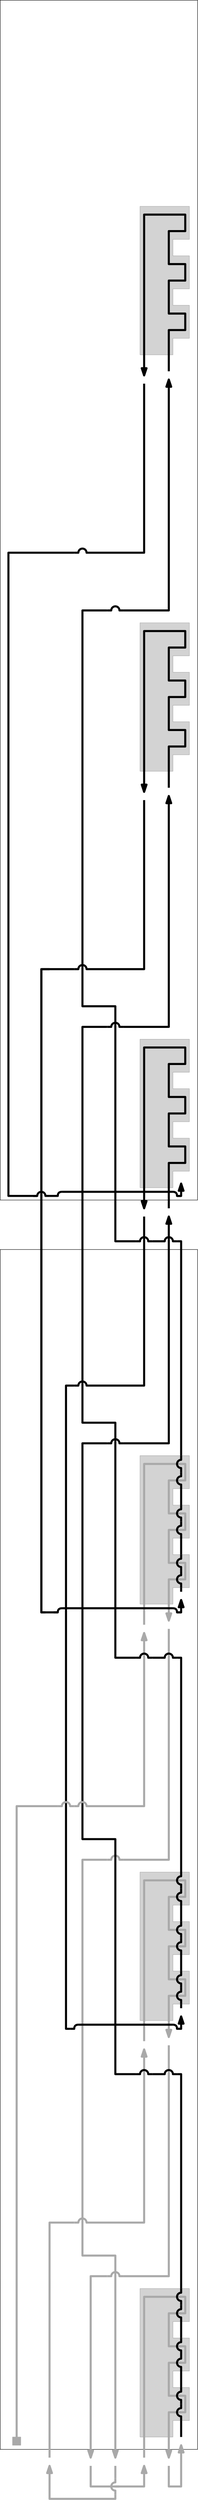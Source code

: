 <?xml version="1.0"?>
<!DOCTYPE ipe SYSTEM "ipe.dtd">
<ipe version="70206" creator="Ipe 7.2.9">
<info created="D:20190411230737" modified="D:20190411233514"/>
<ipestyle name="basic">
<symbol name="arrow/arc(spx)">
<path stroke="sym-stroke" fill="sym-stroke" pen="sym-pen">
0 0 m
-1 0.333 l
-1 -0.333 l
h
</path>
</symbol>
<symbol name="arrow/farc(spx)">
<path stroke="sym-stroke" fill="white" pen="sym-pen">
0 0 m
-1 0.333 l
-1 -0.333 l
h
</path>
</symbol>
<symbol name="arrow/ptarc(spx)">
<path stroke="sym-stroke" fill="sym-stroke" pen="sym-pen">
0 0 m
-1 0.333 l
-0.8 0 l
-1 -0.333 l
h
</path>
</symbol>
<symbol name="arrow/fptarc(spx)">
<path stroke="sym-stroke" fill="white" pen="sym-pen">
0 0 m
-1 0.333 l
-0.8 0 l
-1 -0.333 l
h
</path>
</symbol>
<symbol name="mark/circle(sx)" transformations="translations">
<path fill="sym-stroke">
0.6 0 0 0.6 0 0 e
0.4 0 0 0.4 0 0 e
</path>
</symbol>
<symbol name="mark/disk(sx)" transformations="translations">
<path fill="sym-stroke">
0.6 0 0 0.6 0 0 e
</path>
</symbol>
<symbol name="mark/fdisk(sfx)" transformations="translations">
<group>
<path fill="sym-fill">
0.5 0 0 0.5 0 0 e
</path>
<path fill="sym-stroke" fillrule="eofill">
0.6 0 0 0.6 0 0 e
0.4 0 0 0.4 0 0 e
</path>
</group>
</symbol>
<symbol name="mark/box(sx)" transformations="translations">
<path fill="sym-stroke" fillrule="eofill">
-0.6 -0.6 m
0.6 -0.6 l
0.6 0.6 l
-0.6 0.6 l
h
-0.4 -0.4 m
0.4 -0.4 l
0.4 0.4 l
-0.4 0.4 l
h
</path>
</symbol>
<symbol name="mark/square(sx)" transformations="translations">
<path fill="sym-stroke">
-0.6 -0.6 m
0.6 -0.6 l
0.6 0.6 l
-0.6 0.6 l
h
</path>
</symbol>
<symbol name="mark/fsquare(sfx)" transformations="translations">
<group>
<path fill="sym-fill">
-0.5 -0.5 m
0.5 -0.5 l
0.5 0.5 l
-0.5 0.5 l
h
</path>
<path fill="sym-stroke" fillrule="eofill">
-0.6 -0.6 m
0.6 -0.6 l
0.6 0.6 l
-0.6 0.6 l
h
-0.4 -0.4 m
0.4 -0.4 l
0.4 0.4 l
-0.4 0.4 l
h
</path>
</group>
</symbol>
<symbol name="mark/cross(sx)" transformations="translations">
<group>
<path fill="sym-stroke">
-0.43 -0.57 m
0.57 0.43 l
0.43 0.57 l
-0.57 -0.43 l
h
</path>
<path fill="sym-stroke">
-0.43 0.57 m
0.57 -0.43 l
0.43 -0.57 l
-0.57 0.43 l
h
</path>
</group>
</symbol>
<symbol name="arrow/fnormal(spx)">
<path stroke="sym-stroke" fill="white" pen="sym-pen">
0 0 m
-1 0.333 l
-1 -0.333 l
h
</path>
</symbol>
<symbol name="arrow/pointed(spx)">
<path stroke="sym-stroke" fill="sym-stroke" pen="sym-pen">
0 0 m
-1 0.333 l
-0.8 0 l
-1 -0.333 l
h
</path>
</symbol>
<symbol name="arrow/fpointed(spx)">
<path stroke="sym-stroke" fill="white" pen="sym-pen">
0 0 m
-1 0.333 l
-0.8 0 l
-1 -0.333 l
h
</path>
</symbol>
<symbol name="arrow/linear(spx)">
<path stroke="sym-stroke" pen="sym-pen">
-1 0.333 m
0 0 l
-1 -0.333 l
</path>
</symbol>
<symbol name="arrow/fdouble(spx)">
<path stroke="sym-stroke" fill="white" pen="sym-pen">
0 0 m
-1 0.333 l
-1 -0.333 l
h
-1 0 m
-2 0.333 l
-2 -0.333 l
h
</path>
</symbol>
<symbol name="arrow/double(spx)">
<path stroke="sym-stroke" fill="sym-stroke" pen="sym-pen">
0 0 m
-1 0.333 l
-1 -0.333 l
h
-1 0 m
-2 0.333 l
-2 -0.333 l
h
</path>
</symbol>
<pen name="heavier" value="0.8"/>
<pen name="fat" value="1.2"/>
<pen name="ultrafat" value="2"/>
<symbolsize name="large" value="5"/>
<symbolsize name="small" value="2"/>
<symbolsize name="tiny" value="1.1"/>
<arrowsize name="large" value="10"/>
<arrowsize name="small" value="5"/>
<arrowsize name="tiny" value="3"/>
<color name="red" value="1 0 0"/>
<color name="green" value="0 1 0"/>
<color name="blue" value="0 0 1"/>
<color name="yellow" value="1 1 0"/>
<color name="orange" value="1 0.647 0"/>
<color name="gold" value="1 0.843 0"/>
<color name="purple" value="0.627 0.125 0.941"/>
<color name="gray" value="0.745"/>
<color name="brown" value="0.647 0.165 0.165"/>
<color name="navy" value="0 0 0.502"/>
<color name="pink" value="1 0.753 0.796"/>
<color name="seagreen" value="0.18 0.545 0.341"/>
<color name="turquoise" value="0.251 0.878 0.816"/>
<color name="violet" value="0.933 0.51 0.933"/>
<color name="darkblue" value="0 0 0.545"/>
<color name="darkcyan" value="0 0.545 0.545"/>
<color name="darkgray" value="0.663"/>
<color name="darkgreen" value="0 0.392 0"/>
<color name="darkmagenta" value="0.545 0 0.545"/>
<color name="darkorange" value="1 0.549 0"/>
<color name="darkred" value="0.545 0 0"/>
<color name="lightblue" value="0.678 0.847 0.902"/>
<color name="lightcyan" value="0.878 1 1"/>
<color name="lightgray" value="0.827"/>
<color name="lightgreen" value="0.565 0.933 0.565"/>
<color name="lightyellow" value="1 1 0.878"/>
<color name="orange2" value="1 0.7 0"/>
<dashstyle name="dashed" value="[4] 0"/>
<dashstyle name="dotted" value="[1 3] 0"/>
<dashstyle name="dash dotted" value="[4 2 1 2] 0"/>
<dashstyle name="dash dot dotted" value="[4 2 1 2 1 2] 0"/>
<textsize name="large" value="\large"/>
<textsize name="small" value="\small"/>
<textsize name="tiny" value="\tiny"/>
<textsize name="Large" value="\Large"/>
<textsize name="LARGE" value="\LARGE"/>
<textsize name="huge" value="\huge"/>
<textsize name="Huge" value="\Huge"/>
<textsize name="footnote" value="\footnotesize"/>
<textstyle name="center" begin="\begin{center}" end="\end{center}"/>
<textstyle name="itemize" begin="\begin{itemize}" end="\end{itemize}"/>
<textstyle name="item" begin="\begin{itemize}\item{}" end="\end{itemize}"/>
<gridsize name="4 pts" value="4"/>
<gridsize name="8 pts (~3 mm)" value="8"/>
<gridsize name="16 pts (~6 mm)" value="16"/>
<gridsize name="32 pts (~12 mm)" value="32"/>
<gridsize name="10 pts (~3.5 mm)" value="10"/>
<gridsize name="20 pts (~7 mm)" value="20"/>
<gridsize name="14 pts (~5 mm)" value="14"/>
<gridsize name="28 pts (~10 mm)" value="28"/>
<gridsize name="56 pts (~20 mm)" value="56"/>
<anglesize name="90 deg" value="90"/>
<anglesize name="60 deg" value="60"/>
<anglesize name="45 deg" value="45"/>
<anglesize name="30 deg" value="30"/>
<anglesize name="22.5 deg" value="22.5"/>
<opacity name="10%" value="0.1"/>
<opacity name="30%" value="0.3"/>
<opacity name="50%" value="0.5"/>
<opacity name="75%" value="0.75"/>
<tiling name="falling" angle="-60" step="4" width="1"/>
<tiling name="rising" angle="30" step="4" width="1"/>
</ipestyle>
<ipestyle name="tall">
<layout paper="4096 8192" origin="0 0" frame="4096 8192"/>
</ipestyle>
<page>
<layer name="alpha"/>
<view layers="alpha" active="alpha"/>
<path layer="alpha" matrix="1 0 0 1 -1216 -1172" stroke="darkgray" pen="ultrafat" arrow="normal/normal">
1424 1532 m
1476 1532 l
1476 1700 l
</path>
<path matrix="0.705883 0 0 0.993173 -633.883 -157.95" stroke="black">
1068 300 m
1068 1472 l
1340 1472 l
1340 300 l
h
</path>
<path matrix="1 0 0 1 -1160 200" stroke="darkgray" fill="lightgray">
1416 356 m
1448 356 l
1448 372 l
1464 372 l
1464 404 l
1448 404 l
1448 420 l
1464 420 l
1464 452 l
1448 452 l
1448 468 l
1464 468 l
1464 500 l
1416 500 l
1416 356 l
</path>
<path matrix="1 0 0 1 -632 -756" stroke="darkgray" pen="ultrafat" rarrow="normal/normal">
916 1296 m
916 1336 l
932 1336 l
932 1352 l
916 1352 l
916 1384 l
932 1384 l
932 1400 l
916 1400 l
916 1432 l
932 1432 l
932 1448 l
892 1448 l
892 1292 l
</path>
<path matrix="1 0 0 1 -1160 604" stroke="darkgray" fill="lightgray">
1416 356 m
1448 356 l
1448 372 l
1464 372 l
1464 404 l
1448 404 l
1448 420 l
1464 420 l
1464 452 l
1448 452 l
1448 468 l
1464 468 l
1464 500 l
1416 500 l
1416 356 l
</path>
<path matrix="1 0 0 1 -632 -352" stroke="darkgray" pen="ultrafat" rarrow="normal/normal">
916 1296 m
916 1336 l
932 1336 l
932 1352 l
916 1352 l
916 1384 l
932 1384 l
932 1400 l
916 1400 l
916 1432 l
932 1432 l
932 1448 l
892 1448 l
892 1292 l
</path>
<path matrix="1 0 0 1 -1160 -204" stroke="darkgray" fill="lightgray">
1416 356 m
1448 356 l
1448 372 l
1464 372 l
1464 404 l
1448 404 l
1448 420 l
1464 420 l
1464 452 l
1448 452 l
1448 468 l
1464 468 l
1464 500 l
1416 500 l
1416 356 l
</path>
<path matrix="1 0 0 1 -1280 -168" stroke="darkgray" pen="ultrafat">
1504 476 m
1508 476 l
4 0 0 -4 1512 476 1515.2 476 a
1520 476 l
</path>
<path matrix="1 0 0 1 -632 -1564" stroke="darkgray" pen="ultrafat">
872 1872 m
916 1872 l
916 2096 l
</path>
<group matrix="1 0 0 1 -632 -1160">
<path matrix="1 0 0 1 -648 1396" stroke="darkgray" pen="ultrafat">
1504 476 m
1508 476 l
4 0 0 -4 1512 476 1515.2 476 a
1520 476 l
</path>
<path stroke="darkgray" pen="ultrafat">
872 1872 m
916 1872 l
916 2096 l
</path>
</group>
<path matrix="0.5 0 0 0.5 -412 -12" stroke="darkgray" fill="darkgray">
1104 328 m
1104 312 l
1088 312 l
1088 328 l
h
</path>
<path matrix="1 0 0 1 -1312 -116" stroke="darkgray" pen="ultrafat">
1504 476 m
1508 476 l
4 0 0 -4 1512 476 1515.2 476 a
1520 476 l
</path>
<path stroke="darkgray" pen="ultrafat">
192 360 m
168 360 l
168 132 l
</path>
<path stroke="darkgray" pen="ultrafat" arrow="normal/normal">
224 308 m
208 308 l
208 132 l
</path>
<path stroke="darkgray" pen="ultrafat" rarrow="normal/normal">
232 132 m
232 328 l
200 328 l
200 712 l
224 712 l
</path>
<path stroke="darkgray" pen="ultrafat" arrow="normal/normal">
260 132 m
260 288 l
300 288 l
300 272 l
284 272 l
284 240 l
300 240 l
300 224 l
284 224 l
284 192 l
300 192 l
300 176 l
284 176 l
284 132 l
</path>
<group matrix="1 0 0 1 -632 -212">
<path matrix="1 0 0 1 -528 4" stroke="black" pen="ultrafat">
1456 408 m
1456 428 l
4 0 0 -4 1456 432 1456 436 a
1456 440 l
</path>
<path matrix="1 0 0 1 -44 52" stroke="black" pen="ultrafat">
972 344 m
972 348 l
4 0 0 -4 972 352 972 356 a
972 360 l
</path>
<path matrix="1 0 0 1 -632 8" stroke="black" pen="ultrafat">
1560 372 m
1560 376 l
4 0 0 -4 1560 380 1560 384 a
1560 388 l
</path>
<path matrix="1 0 0 1 -528 4" stroke="black" pen="ultrafat">
1456 456 m
1456 476 l
4 0 0 -4 1456 480 1456 484 a
1456 488 l
</path>
<path matrix="1 0 0 1 -44 100" stroke="black" pen="ultrafat">
972 344 m
972 348 l
4 0 0 -4 972 352 972 356 a
972 360 l
</path>
<path matrix="1 0 0 1 0 16" stroke="black" pen="ultrafat">
928 348 m
928 364 l
928 364 l
</path>
<path matrix="1 0 0 1 -44 148" stroke="black" pen="ultrafat">
972 344 m
972 348 l
4 0 0 -4 972 352 972 356 a
972 360 l
</path>
</group>
<group matrix="1 0 0 1 -632 -768">
<path matrix="1 0 0 1 -596 796" stroke="black" pen="ultrafat">
1504 476 m
1508 476 l
4 0 0 -4 1512 476 1515.2 476 a
1520 476 l
</path>
<path matrix="1 0 0 1 -620 796" stroke="black" pen="ultrafat">
1504 476 m
1508 476 l
4 0 0 -4 1512 476 1515.2 476 a
1520 476 l
</path>
<path stroke="black" pen="ultrafat">
908 1272 m
900 1272 l
900 1272 l
</path>
</group>
<path stroke="black" pen="ultrafat">
296 296 m
296 504 l
292 504 l
</path>
<path stroke="black" pen="ultrafat">
252 504 m
232 504 l
232 732 l
200 732 l
200 1116 l
224 1116 l
</path>
<path matrix="1 0 0 1 -1312 288" stroke="darkgray" pen="ultrafat">
1504 476 m
1508 476 l
4 0 0 -4 1512 476 1515.2 476 a
1520 476 l
</path>
<path stroke="darkgray" pen="ultrafat" arrow="normal/normal">
208 764 m
260 764 l
260 932 l
</path>
<path matrix="0.705883 0 0 0.993173 -633.883 1054.05" stroke="black">
1068 300 m
1068 1472 l
1340 1472 l
1340 300 l
h
</path>
<path matrix="1 0 0 1 -1160 1412" stroke="darkgray" fill="lightgray">
1416 356 m
1448 356 l
1448 372 l
1464 372 l
1464 404 l
1448 404 l
1448 420 l
1464 420 l
1464 452 l
1448 452 l
1448 468 l
1464 468 l
1464 500 l
1416 500 l
1416 356 l
</path>
<path matrix="1 0 0 1 -632 456" stroke="black" pen="ultrafat" arrow="normal/normal">
916 1296 m
916 1336 l
932 1336 l
932 1352 l
916 1352 l
916 1384 l
932 1384 l
932 1400 l
916 1400 l
916 1432 l
932 1432 l
932 1448 l
892 1448 l
892 1292 l
</path>
<path matrix="1 0 0 1 -1160 1816" stroke="darkgray" fill="lightgray">
1416 356 m
1448 356 l
1448 372 l
1464 372 l
1464 404 l
1448 404 l
1448 420 l
1464 420 l
1464 452 l
1448 452 l
1448 468 l
1464 468 l
1464 500 l
1416 500 l
1416 356 l
</path>
<path matrix="1 0 0 1 -632 860" stroke="black" pen="ultrafat" arrow="normal/normal">
916 1296 m
916 1336 l
932 1336 l
932 1352 l
916 1352 l
916 1384 l
932 1384 l
932 1400 l
916 1400 l
916 1432 l
932 1432 l
932 1448 l
892 1448 l
892 1292 l
</path>
<path matrix="1 0 0 1 -1160 1008" stroke="darkgray" fill="lightgray">
1416 356 m
1448 356 l
1448 372 l
1464 372 l
1464 404 l
1448 404 l
1448 420 l
1464 420 l
1464 452 l
1448 452 l
1448 468 l
1464 468 l
1464 500 l
1416 500 l
1416 356 l
</path>
<path matrix="1 0 0 1 0 1212" stroke="black" pen="ultrafat" rarrow="normal/normal">
260 132 m
260 288 l
300 288 l
300 272 l
284 272 l
284 240 l
300 240 l
300 224 l
284 224 l
284 192 l
300 192 l
300 176 l
284 176 l
284 132 l
</path>
<path matrix="1 0 0 1 -1312 696" stroke="black" pen="ultrafat">
1504 476 m
1508 476 l
4 0 0 -4 1512 476 1515.2 476 a
1520 476 l
</path>
<path matrix="1 0 0 1 -484 -1180" stroke="black" pen="ultrafat">
780 1728 m
776 1728 l
776 1732
772 1732 c
</path>
<path matrix="1 0 0 1 -632 -1148" stroke="black" pen="ultrafat" arrow="normal/normal">
924 1696 m
928 1696 l
928 1708 l
</path>
<path matrix="1 0 0 1 -632 -1148" stroke="black" pen="ultrafat">
828 1700 m
920 1700 l
</path>
<path stroke="darkgray" pen="ultrafat" arrow="normal/normal">
284 124 m
284 104 l
296 104 l
296 144 l
</path>
<group>
<path matrix="1 0 0 1 -1160 196" stroke="black" pen="ultrafat">
1456 408 m
1456 428 l
4 0 0 -4 1456 432 1456 436 a
1456 440 l
</path>
<path matrix="1 0 0 1 -676 244" stroke="black" pen="ultrafat">
972 344 m
972 348 l
4 0 0 -4 972 352 972 356 a
972 360 l
</path>
<path matrix="1 0 0 1 -1264 200" stroke="black" pen="ultrafat">
1560 372 m
1560 376 l
4 0 0 -4 1560 380 1560 384 a
1560 388 l
</path>
<path matrix="1 0 0 1 -1160 196" stroke="black" pen="ultrafat">
1456 456 m
1456 476 l
4 0 0 -4 1456 480 1456 484 a
1456 488 l
</path>
<path matrix="1 0 0 1 -676 292" stroke="black" pen="ultrafat">
972 344 m
972 348 l
4 0 0 -4 972 352 972 356 a
972 360 l
</path>
<path matrix="1 0 0 1 -676 340" stroke="black" pen="ultrafat">
972 344 m
972 348 l
4 0 0 -4 972 352 972 356 a
972 360 l
</path>
<path stroke="black" pen="ultrafat">
296 568 m
296 572 l
</path>
</group>
<group matrix="1 0 0 1 -632 -352">
<path matrix="1 0 0 1 -648 1396" stroke="black" pen="ultrafat">
1504 476 m
1508 476 l
4 0 0 -4 1512 476 1515.2 476 a
1520 476 l
</path>
<path stroke="black" pen="ultrafat" arrow="normal/normal">
872 1872 m
916 1872 l
916 2096 l
</path>
</group>
<group matrix="1 0 0 1 -632 -364">
<path matrix="1 0 0 1 -596 796" stroke="black" pen="ultrafat">
1504 476 m
1508 476 l
4 0 0 -4 1512 476 1515.2 476 a
1520 476 l
</path>
<path matrix="1 0 0 1 -620 796" stroke="black" pen="ultrafat">
1504 476 m
1508 476 l
4 0 0 -4 1512 476 1515.2 476 a
1520 476 l
</path>
<path stroke="black" pen="ultrafat">
908 1272 m
900 1272 l
900 1272 l
</path>
</group>
<path matrix="1 0 0 1 0 404" stroke="black" pen="ultrafat">
296 296 m
296 504 l
292 504 l
</path>
<path matrix="1 0 0 1 0 404" stroke="black" pen="ultrafat">
252 504 m
232 504 l
232 732 l
200 732 l
200 1116 l
224 1116 l
</path>
<path stroke="black" pen="ultrafat">
208 1172 m
260 1172 l
260 1336 l
</path>
<path matrix="1 0 0 1 -1280 640" stroke="black" pen="ultrafat">
1504 476 m
1508 476 l
4 0 0 -4 1512 476 1515.2 476 a
1520 476 l
</path>
<path stroke="black" pen="ultrafat" arrow="normal/normal">
240 1116 m
284 1116 l
284 1336 l
</path>
<group>
<path matrix="1 0 0 1 -592 -1172" stroke="black" pen="ultrafat">
780 1720 m
784 1720 l
784 1724
788 1724 c
</path>
<path stroke="black" pen="ultrafat">
188 548 m
184 548 l
184 1172 l
192 1172 l
</path>
</group>
<path matrix="1 0 0 1 -1312 1100" stroke="black" pen="ultrafat">
1504 476 m
1508 476 l
4 0 0 -4 1512 476 1515.2 476 a
1520 476 l
</path>
<path matrix="1 0 0 1 -484 -776" stroke="black" pen="ultrafat">
780 1728 m
776 1728 l
776 1732
772 1732 c
</path>
<path matrix="1 0 0 1 -632 -744" stroke="black" pen="ultrafat" arrow="normal/normal">
924 1696 m
928 1696 l
928 1708 l
</path>
<path matrix="1 0 0 1 0 404" stroke="black" pen="ultrafat">
208 1172 m
260 1172 l
260 1336 l
</path>
<path stroke="black" pen="ultrafat">
192 1576 m
160 1576 l
160 952 l
176 952 l
</path>
<path matrix="1 0 0 1 -608 -768" stroke="black" pen="ultrafat">
780 1720 m
784 1720 l
784 1724
788 1724 c
</path>
<path matrix="1 0 0 1 -24 404" stroke="black" pen="ultrafat">
188 548 m
184 548 l
184 1172 l
192 1172 l
</path>
<path stroke="black" pen="ultrafat">
288 956 m
180 956 l
</path>
<group>
<path matrix="1 0 0 1 -740 -248" stroke="darkgray" pen="ultrafat">
972 344 m
972 348 l
4 0 0 -4 972 352 972 356 a
972 360 l
</path>
<path stroke="darkgray" pen="ultrafat">
232 124 m
232 112 l
</path>
<path stroke="darkgray" pen="ultrafat" arrow="normal/normal">
232 96 m
232 92 l
168 92 l
168 124 l
</path>
</group>
<group>
<path stroke="darkgray" pen="ultrafat" arrow="normal/normal">
232 104 m
260 104 l
260 124 l
</path>
<path stroke="darkgray" pen="ultrafat">
208 124 m
208 104 l
236 104 l
236 104 l
</path>
</group>
<group matrix="1 0 0 1 0 404">
<path matrix="1 0 0 1 -1160 196" stroke="black" pen="ultrafat">
1456 408 m
1456 428 l
4 0 0 -4 1456 432 1456 436 a
1456 440 l
</path>
<path matrix="1 0 0 1 -676 244" stroke="black" pen="ultrafat">
972 344 m
972 348 l
4 0 0 -4 972 352 972 356 a
972 360 l
</path>
<path matrix="1 0 0 1 -1264 200" stroke="black" pen="ultrafat">
1560 372 m
1560 376 l
4 0 0 -4 1560 380 1560 384 a
1560 388 l
</path>
<path matrix="1 0 0 1 -1160 196" stroke="black" pen="ultrafat">
1456 456 m
1456 476 l
4 0 0 -4 1456 480 1456 484 a
1456 488 l
</path>
<path matrix="1 0 0 1 -676 292" stroke="black" pen="ultrafat">
972 344 m
972 348 l
4 0 0 -4 972 352 972 356 a
972 360 l
</path>
<path matrix="1 0 0 1 -676 340" stroke="black" pen="ultrafat">
972 344 m
972 348 l
4 0 0 -4 972 352 972 356 a
972 360 l
</path>
<path stroke="black" pen="ultrafat">
296 568 m
296 572 l
</path>
</group>
<group matrix="1 0 0 1 -632 52">
<path matrix="1 0 0 1 -648 1396" stroke="black" pen="ultrafat">
1504 476 m
1508 476 l
4 0 0 -4 1512 476 1515.2 476 a
1520 476 l
</path>
<path stroke="black" pen="ultrafat" arrow="normal/normal">
872 1872 m
916 1872 l
916 2096 l
</path>
</group>
<group matrix="1 0 0 1 -632 40">
<path matrix="1 0 0 1 -596 796" stroke="black" pen="ultrafat">
1504 476 m
1508 476 l
4 0 0 -4 1512 476 1515.2 476 a
1520 476 l
</path>
<path matrix="1 0 0 1 -620 796" stroke="black" pen="ultrafat">
1504 476 m
1508 476 l
4 0 0 -4 1512 476 1515.2 476 a
1520 476 l
</path>
<path stroke="black" pen="ultrafat">
908 1272 m
900 1272 l
900 1272 l
</path>
</group>
<path matrix="1 0 0 1 0 808" stroke="black" pen="ultrafat">
296 296 m
296 504 l
292 504 l
</path>
<path matrix="1 0 0 1 0 808" stroke="black" pen="ultrafat">
252 504 m
232 504 l
232 732 l
200 732 l
200 1116 l
224 1116 l
</path>
<path matrix="1 0 0 1 -1312 1504" stroke="black" pen="ultrafat">
1504 476 m
1508 476 l
4 0 0 -4 1512 476 1515.2 476 a
1520 476 l
</path>
<path matrix="1 0 0 1 0 808" stroke="black" pen="ultrafat">
208 1172 m
260 1172 l
260 1336 l
</path>
<path matrix="1 0 0 1 -484 -372" stroke="black" pen="ultrafat">
780 1728 m
776 1728 l
776 1732
772 1732 c
</path>
<path matrix="1 0 0 1 -632 -340" stroke="black" pen="ultrafat" arrow="normal/normal">
924 1696 m
928 1696 l
928 1708 l
</path>
<path matrix="1 0 0 1 -608 -364" stroke="black" pen="ultrafat">
780 1720 m
784 1720 l
784 1724
788 1724 c
</path>
<path matrix="1 0 0 1 0 404" stroke="black" pen="ultrafat">
288 956 m
180 956 l
</path>
<path stroke="black" pen="ultrafat">
192 1980 m
128 1980 l
128 1356 l
156 1356 l
</path>
<path matrix="1 0 0 1 -1352 880" stroke="black" pen="ultrafat">
1504 476 m
1508 476 l
4 0 0 -4 1512 476 1515.2 476 a
1520 476 l
</path>
<path stroke="black" pen="ultrafat">
168 1356 m
172 1356 l
</path>
<path matrix="1 0 0 1 -1328 288" stroke="darkgray" pen="ultrafat">
1504 476 m
1508 476 l
4 0 0 -4 1512 476 1515.2 476 a
1520 476 l
</path>
<path stroke="darkgray" pen="ultrafat">
176 764 m
136 764 l
136 152 l
</path>
</page>
</ipe>
